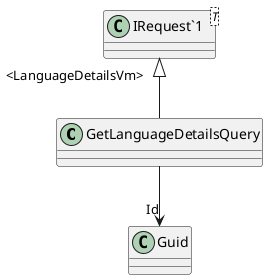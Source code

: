 @startuml
class GetLanguageDetailsQuery {
}
class "IRequest`1"<T> {
}
"IRequest`1" "<LanguageDetailsVm>" <|-- GetLanguageDetailsQuery
GetLanguageDetailsQuery --> "Id" Guid
@enduml
